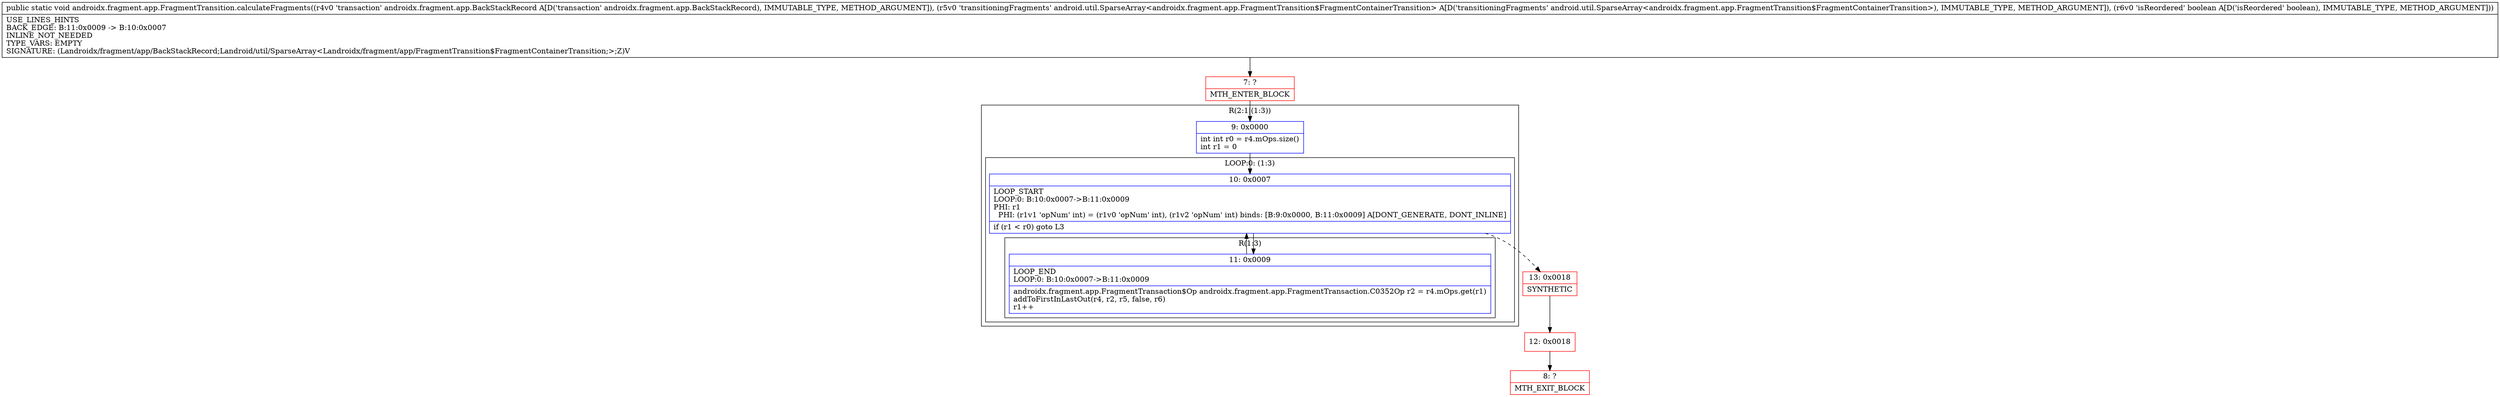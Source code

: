 digraph "CFG forandroidx.fragment.app.FragmentTransition.calculateFragments(Landroidx\/fragment\/app\/BackStackRecord;Landroid\/util\/SparseArray;Z)V" {
subgraph cluster_Region_93586410 {
label = "R(2:1|(1:3))";
node [shape=record,color=blue];
Node_9 [shape=record,label="{9\:\ 0x0000|int int r0 = r4.mOps.size()\lint r1 = 0\l}"];
subgraph cluster_LoopRegion_2141067524 {
label = "LOOP:0: (1:3)";
node [shape=record,color=blue];
Node_10 [shape=record,label="{10\:\ 0x0007|LOOP_START\lLOOP:0: B:10:0x0007\-\>B:11:0x0009\lPHI: r1 \l  PHI: (r1v1 'opNum' int) = (r1v0 'opNum' int), (r1v2 'opNum' int) binds: [B:9:0x0000, B:11:0x0009] A[DONT_GENERATE, DONT_INLINE]\l|if (r1 \< r0) goto L3\l}"];
subgraph cluster_Region_676978219 {
label = "R(1:3)";
node [shape=record,color=blue];
Node_11 [shape=record,label="{11\:\ 0x0009|LOOP_END\lLOOP:0: B:10:0x0007\-\>B:11:0x0009\l|androidx.fragment.app.FragmentTransaction$Op androidx.fragment.app.FragmentTransaction.C0352Op r2 = r4.mOps.get(r1)\laddToFirstInLastOut(r4, r2, r5, false, r6)\lr1++\l}"];
}
}
}
Node_7 [shape=record,color=red,label="{7\:\ ?|MTH_ENTER_BLOCK\l}"];
Node_13 [shape=record,color=red,label="{13\:\ 0x0018|SYNTHETIC\l}"];
Node_12 [shape=record,color=red,label="{12\:\ 0x0018}"];
Node_8 [shape=record,color=red,label="{8\:\ ?|MTH_EXIT_BLOCK\l}"];
MethodNode[shape=record,label="{public static void androidx.fragment.app.FragmentTransition.calculateFragments((r4v0 'transaction' androidx.fragment.app.BackStackRecord A[D('transaction' androidx.fragment.app.BackStackRecord), IMMUTABLE_TYPE, METHOD_ARGUMENT]), (r5v0 'transitioningFragments' android.util.SparseArray\<androidx.fragment.app.FragmentTransition$FragmentContainerTransition\> A[D('transitioningFragments' android.util.SparseArray\<androidx.fragment.app.FragmentTransition$FragmentContainerTransition\>), IMMUTABLE_TYPE, METHOD_ARGUMENT]), (r6v0 'isReordered' boolean A[D('isReordered' boolean), IMMUTABLE_TYPE, METHOD_ARGUMENT]))  | USE_LINES_HINTS\lBACK_EDGE: B:11:0x0009 \-\> B:10:0x0007\lINLINE_NOT_NEEDED\lTYPE_VARS: EMPTY\lSIGNATURE: (Landroidx\/fragment\/app\/BackStackRecord;Landroid\/util\/SparseArray\<Landroidx\/fragment\/app\/FragmentTransition$FragmentContainerTransition;\>;Z)V\l}"];
MethodNode -> Node_7;Node_9 -> Node_10;
Node_10 -> Node_11;
Node_10 -> Node_13[style=dashed];
Node_11 -> Node_10;
Node_7 -> Node_9;
Node_13 -> Node_12;
Node_12 -> Node_8;
}

